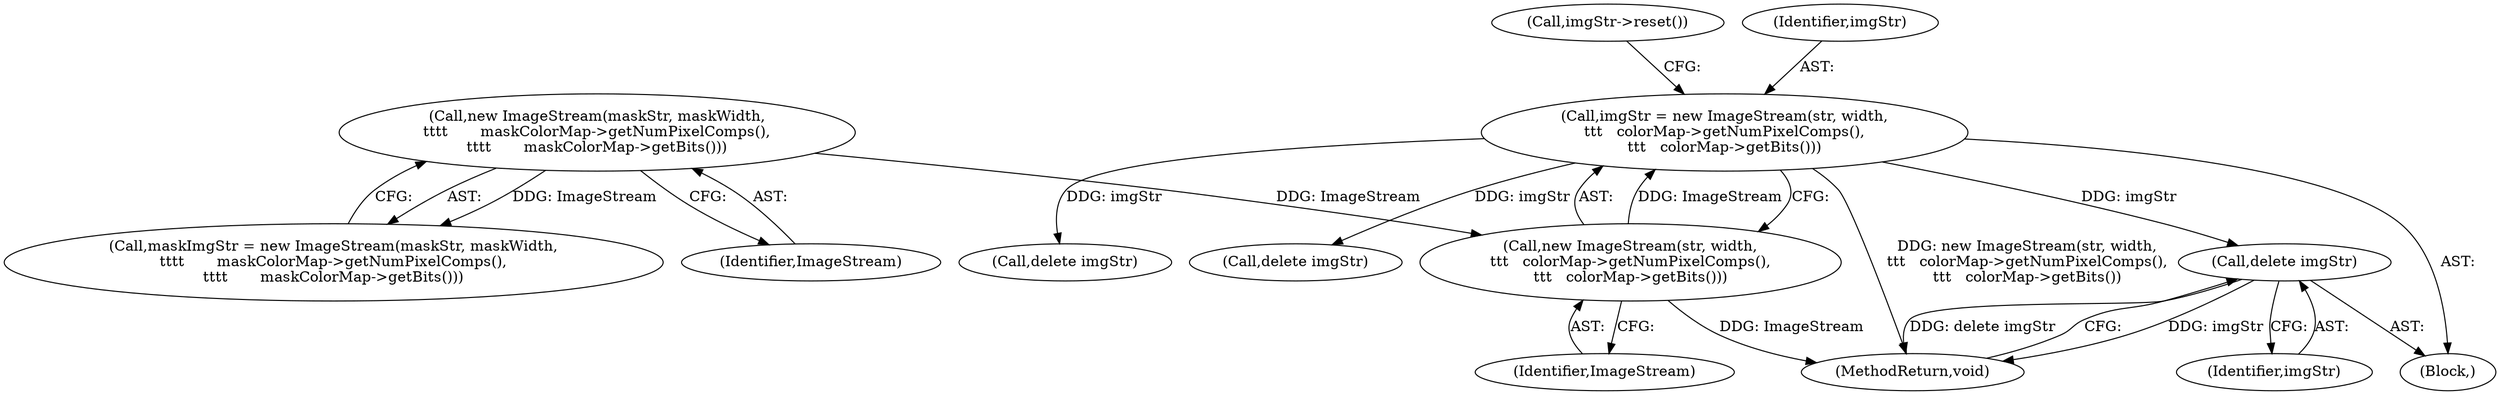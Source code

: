 digraph "0_poppler_7b2d314a61fd0e12f47c62996cb49ec0d1ba747a_3@API" {
"1000346" [label="(Call,delete imgStr)"];
"1000196" [label="(Call,imgStr = new ImageStream(str, width,\n\t\t\t   colorMap->getNumPixelComps(),\n\t\t\t   colorMap->getBits()))"];
"1000198" [label="(Call,new ImageStream(str, width,\n\t\t\t   colorMap->getNumPixelComps(),\n\t\t\t   colorMap->getBits()))"];
"1000119" [label="(Call,new ImageStream(maskStr, maskWidth,\n\t\t\t\t       maskColorMap->getNumPixelComps(),\n\t\t\t\t       maskColorMap->getBits()))"];
"1000196" [label="(Call,imgStr = new ImageStream(str, width,\n\t\t\t   colorMap->getNumPixelComps(),\n\t\t\t   colorMap->getBits()))"];
"1000199" [label="(Identifier,ImageStream)"];
"1000120" [label="(Identifier,ImageStream)"];
"1000119" [label="(Call,new ImageStream(maskStr, maskWidth,\n\t\t\t\t       maskColorMap->getNumPixelComps(),\n\t\t\t\t       maskColorMap->getBits()))"];
"1000115" [label="(Block,)"];
"1000200" [label="(Call,imgStr->reset())"];
"1000347" [label="(Identifier,imgStr)"];
"1000197" [label="(Identifier,imgStr)"];
"1000348" [label="(MethodReturn,void)"];
"1000273" [label="(Call,delete imgStr)"];
"1000117" [label="(Call,maskImgStr = new ImageStream(maskStr, maskWidth,\n\t\t\t\t       maskColorMap->getNumPixelComps(),\n\t\t\t\t       maskColorMap->getBits()))"];
"1000198" [label="(Call,new ImageStream(str, width,\n\t\t\t   colorMap->getNumPixelComps(),\n\t\t\t   colorMap->getBits()))"];
"1000346" [label="(Call,delete imgStr)"];
"1000257" [label="(Call,delete imgStr)"];
"1000346" -> "1000115"  [label="AST: "];
"1000346" -> "1000347"  [label="CFG: "];
"1000347" -> "1000346"  [label="AST: "];
"1000348" -> "1000346"  [label="CFG: "];
"1000346" -> "1000348"  [label="DDG: imgStr"];
"1000346" -> "1000348"  [label="DDG: delete imgStr"];
"1000196" -> "1000346"  [label="DDG: imgStr"];
"1000196" -> "1000115"  [label="AST: "];
"1000196" -> "1000198"  [label="CFG: "];
"1000197" -> "1000196"  [label="AST: "];
"1000198" -> "1000196"  [label="AST: "];
"1000200" -> "1000196"  [label="CFG: "];
"1000196" -> "1000348"  [label="DDG: new ImageStream(str, width,\n\t\t\t   colorMap->getNumPixelComps(),\n\t\t\t   colorMap->getBits())"];
"1000198" -> "1000196"  [label="DDG: ImageStream"];
"1000196" -> "1000257"  [label="DDG: imgStr"];
"1000196" -> "1000273"  [label="DDG: imgStr"];
"1000198" -> "1000199"  [label="CFG: "];
"1000199" -> "1000198"  [label="AST: "];
"1000198" -> "1000348"  [label="DDG: ImageStream"];
"1000119" -> "1000198"  [label="DDG: ImageStream"];
"1000119" -> "1000117"  [label="AST: "];
"1000119" -> "1000120"  [label="CFG: "];
"1000120" -> "1000119"  [label="AST: "];
"1000117" -> "1000119"  [label="CFG: "];
"1000119" -> "1000117"  [label="DDG: ImageStream"];
}
